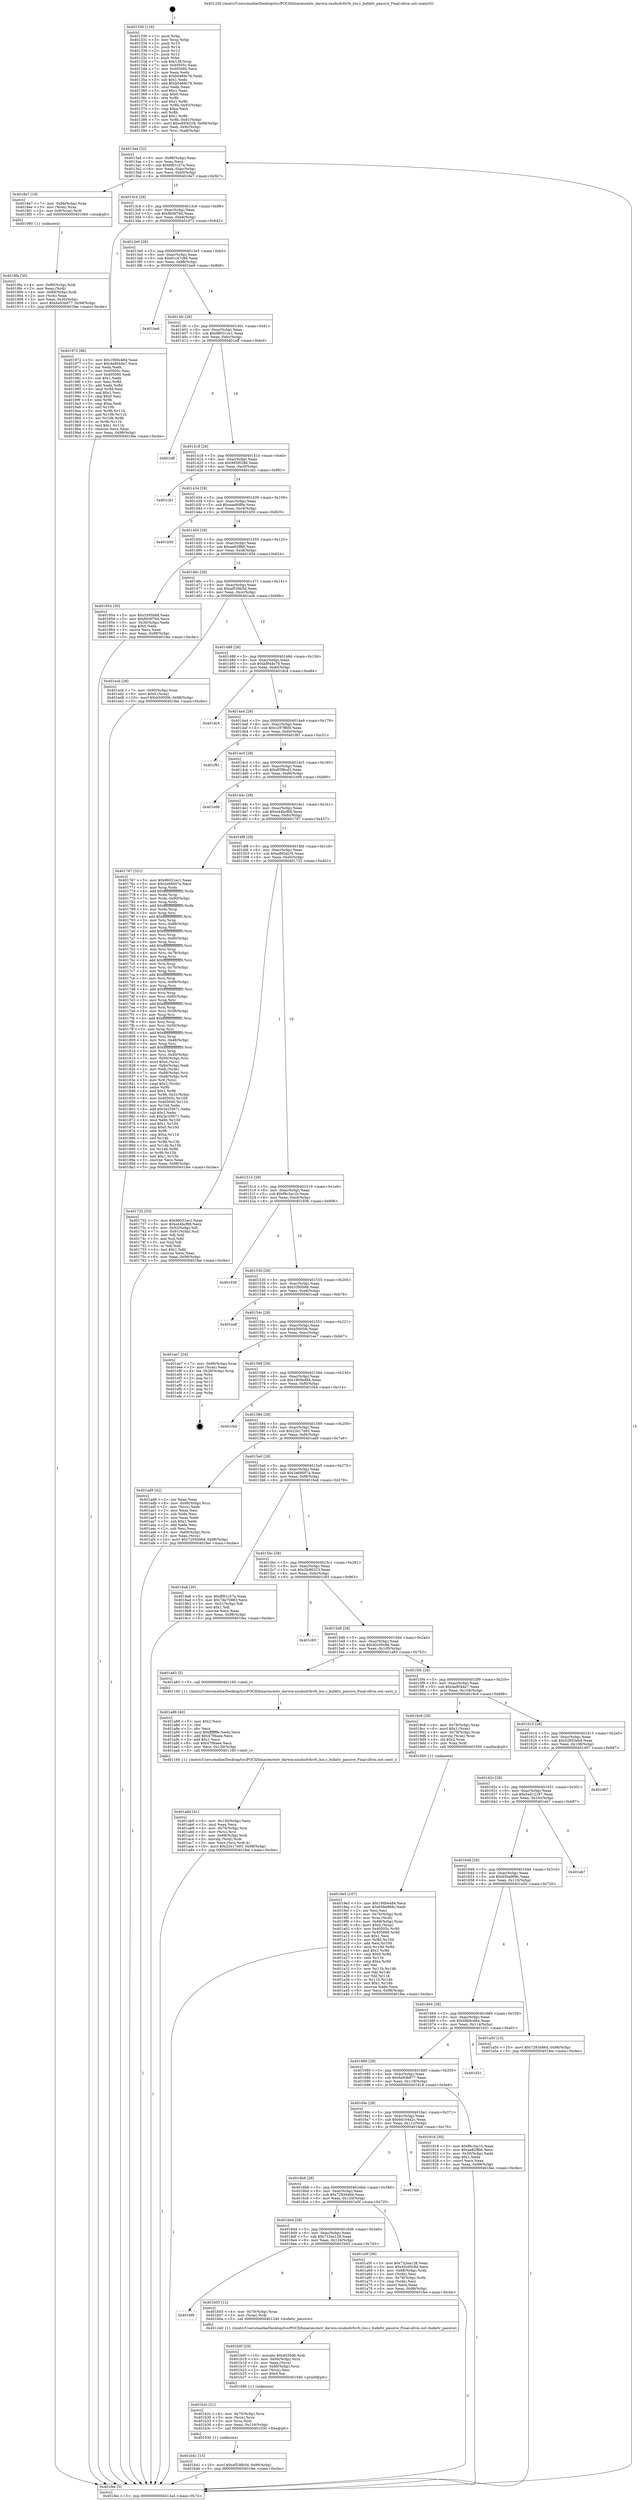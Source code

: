 digraph "0x401330" {
  label = "0x401330 (/mnt/c/Users/mathe/Desktop/tcc/POCII/binaries/extr_darwin-xnubsdvfsvfs_bio.c_bufattr_passive_Final-ollvm.out::main(0))"
  labelloc = "t"
  node[shape=record]

  Entry [label="",width=0.3,height=0.3,shape=circle,fillcolor=black,style=filled]
  "0x4013a4" [label="{
     0x4013a4 [32]\l
     | [instrs]\l
     &nbsp;&nbsp;0x4013a4 \<+6\>: mov -0x98(%rbp),%eax\l
     &nbsp;&nbsp;0x4013aa \<+2\>: mov %eax,%ecx\l
     &nbsp;&nbsp;0x4013ac \<+6\>: sub $0x8f01c57a,%ecx\l
     &nbsp;&nbsp;0x4013b2 \<+6\>: mov %eax,-0xac(%rbp)\l
     &nbsp;&nbsp;0x4013b8 \<+6\>: mov %ecx,-0xb0(%rbp)\l
     &nbsp;&nbsp;0x4013be \<+6\>: je 00000000004018e7 \<main+0x5b7\>\l
  }"]
  "0x4018e7" [label="{
     0x4018e7 [19]\l
     | [instrs]\l
     &nbsp;&nbsp;0x4018e7 \<+7\>: mov -0x88(%rbp),%rax\l
     &nbsp;&nbsp;0x4018ee \<+3\>: mov (%rax),%rax\l
     &nbsp;&nbsp;0x4018f1 \<+4\>: mov 0x8(%rax),%rdi\l
     &nbsp;&nbsp;0x4018f5 \<+5\>: call 0000000000401060 \<atoi@plt\>\l
     | [calls]\l
     &nbsp;&nbsp;0x401060 \{1\} (unknown)\l
  }"]
  "0x4013c4" [label="{
     0x4013c4 [28]\l
     | [instrs]\l
     &nbsp;&nbsp;0x4013c4 \<+5\>: jmp 00000000004013c9 \<main+0x99\>\l
     &nbsp;&nbsp;0x4013c9 \<+6\>: mov -0xac(%rbp),%eax\l
     &nbsp;&nbsp;0x4013cf \<+5\>: sub $0x8fc6f76d,%eax\l
     &nbsp;&nbsp;0x4013d4 \<+6\>: mov %eax,-0xb4(%rbp)\l
     &nbsp;&nbsp;0x4013da \<+6\>: je 0000000000401972 \<main+0x642\>\l
  }"]
  Exit [label="",width=0.3,height=0.3,shape=circle,fillcolor=black,style=filled,peripheries=2]
  "0x401972" [label="{
     0x401972 [86]\l
     | [instrs]\l
     &nbsp;&nbsp;0x401972 \<+5\>: mov $0x1900e484,%eax\l
     &nbsp;&nbsp;0x401977 \<+5\>: mov $0x4a9044e7,%ecx\l
     &nbsp;&nbsp;0x40197c \<+2\>: xor %edx,%edx\l
     &nbsp;&nbsp;0x40197e \<+7\>: mov 0x40505c,%esi\l
     &nbsp;&nbsp;0x401985 \<+7\>: mov 0x405060,%edi\l
     &nbsp;&nbsp;0x40198c \<+3\>: sub $0x1,%edx\l
     &nbsp;&nbsp;0x40198f \<+3\>: mov %esi,%r8d\l
     &nbsp;&nbsp;0x401992 \<+3\>: add %edx,%r8d\l
     &nbsp;&nbsp;0x401995 \<+4\>: imul %r8d,%esi\l
     &nbsp;&nbsp;0x401999 \<+3\>: and $0x1,%esi\l
     &nbsp;&nbsp;0x40199c \<+3\>: cmp $0x0,%esi\l
     &nbsp;&nbsp;0x40199f \<+4\>: sete %r9b\l
     &nbsp;&nbsp;0x4019a3 \<+3\>: cmp $0xa,%edi\l
     &nbsp;&nbsp;0x4019a6 \<+4\>: setl %r10b\l
     &nbsp;&nbsp;0x4019aa \<+3\>: mov %r9b,%r11b\l
     &nbsp;&nbsp;0x4019ad \<+3\>: and %r10b,%r11b\l
     &nbsp;&nbsp;0x4019b0 \<+3\>: xor %r10b,%r9b\l
     &nbsp;&nbsp;0x4019b3 \<+3\>: or %r9b,%r11b\l
     &nbsp;&nbsp;0x4019b6 \<+4\>: test $0x1,%r11b\l
     &nbsp;&nbsp;0x4019ba \<+3\>: cmovne %ecx,%eax\l
     &nbsp;&nbsp;0x4019bd \<+6\>: mov %eax,-0x98(%rbp)\l
     &nbsp;&nbsp;0x4019c3 \<+5\>: jmp 0000000000401fee \<main+0xcbe\>\l
  }"]
  "0x4013e0" [label="{
     0x4013e0 [28]\l
     | [instrs]\l
     &nbsp;&nbsp;0x4013e0 \<+5\>: jmp 00000000004013e5 \<main+0xb5\>\l
     &nbsp;&nbsp;0x4013e5 \<+6\>: mov -0xac(%rbp),%eax\l
     &nbsp;&nbsp;0x4013eb \<+5\>: sub $0x91c47c86,%eax\l
     &nbsp;&nbsp;0x4013f0 \<+6\>: mov %eax,-0xb8(%rbp)\l
     &nbsp;&nbsp;0x4013f6 \<+6\>: je 0000000000401be8 \<main+0x8b8\>\l
  }"]
  "0x401b41" [label="{
     0x401b41 [15]\l
     | [instrs]\l
     &nbsp;&nbsp;0x401b41 \<+10\>: movl $0xaf538b5d,-0x98(%rbp)\l
     &nbsp;&nbsp;0x401b4b \<+5\>: jmp 0000000000401fee \<main+0xcbe\>\l
  }"]
  "0x401be8" [label="{
     0x401be8\l
  }", style=dashed]
  "0x4013fc" [label="{
     0x4013fc [28]\l
     | [instrs]\l
     &nbsp;&nbsp;0x4013fc \<+5\>: jmp 0000000000401401 \<main+0xd1\>\l
     &nbsp;&nbsp;0x401401 \<+6\>: mov -0xac(%rbp),%eax\l
     &nbsp;&nbsp;0x401407 \<+5\>: sub $0x96031ec1,%eax\l
     &nbsp;&nbsp;0x40140c \<+6\>: mov %eax,-0xbc(%rbp)\l
     &nbsp;&nbsp;0x401412 \<+6\>: je 0000000000401eff \<main+0xbcf\>\l
  }"]
  "0x401b2c" [label="{
     0x401b2c [21]\l
     | [instrs]\l
     &nbsp;&nbsp;0x401b2c \<+4\>: mov -0x70(%rbp),%rcx\l
     &nbsp;&nbsp;0x401b30 \<+3\>: mov (%rcx),%rcx\l
     &nbsp;&nbsp;0x401b33 \<+3\>: mov %rcx,%rdi\l
     &nbsp;&nbsp;0x401b36 \<+6\>: mov %eax,-0x134(%rbp)\l
     &nbsp;&nbsp;0x401b3c \<+5\>: call 0000000000401030 \<free@plt\>\l
     | [calls]\l
     &nbsp;&nbsp;0x401030 \{1\} (unknown)\l
  }"]
  "0x401eff" [label="{
     0x401eff\l
  }", style=dashed]
  "0x401418" [label="{
     0x401418 [28]\l
     | [instrs]\l
     &nbsp;&nbsp;0x401418 \<+5\>: jmp 000000000040141d \<main+0xed\>\l
     &nbsp;&nbsp;0x40141d \<+6\>: mov -0xac(%rbp),%eax\l
     &nbsp;&nbsp;0x401423 \<+5\>: sub $0x995f0286,%eax\l
     &nbsp;&nbsp;0x401428 \<+6\>: mov %eax,-0xc0(%rbp)\l
     &nbsp;&nbsp;0x40142e \<+6\>: je 0000000000401cb1 \<main+0x981\>\l
  }"]
  "0x401b0f" [label="{
     0x401b0f [29]\l
     | [instrs]\l
     &nbsp;&nbsp;0x401b0f \<+10\>: movabs $0x4030d6,%rdi\l
     &nbsp;&nbsp;0x401b19 \<+4\>: mov -0x60(%rbp),%rcx\l
     &nbsp;&nbsp;0x401b1d \<+2\>: mov %eax,(%rcx)\l
     &nbsp;&nbsp;0x401b1f \<+4\>: mov -0x60(%rbp),%rcx\l
     &nbsp;&nbsp;0x401b23 \<+2\>: mov (%rcx),%esi\l
     &nbsp;&nbsp;0x401b25 \<+2\>: mov $0x0,%al\l
     &nbsp;&nbsp;0x401b27 \<+5\>: call 0000000000401040 \<printf@plt\>\l
     | [calls]\l
     &nbsp;&nbsp;0x401040 \{1\} (unknown)\l
  }"]
  "0x401cb1" [label="{
     0x401cb1\l
  }", style=dashed]
  "0x401434" [label="{
     0x401434 [28]\l
     | [instrs]\l
     &nbsp;&nbsp;0x401434 \<+5\>: jmp 0000000000401439 \<main+0x109\>\l
     &nbsp;&nbsp;0x401439 \<+6\>: mov -0xac(%rbp),%eax\l
     &nbsp;&nbsp;0x40143f \<+5\>: sub $0xaaa80f0e,%eax\l
     &nbsp;&nbsp;0x401444 \<+6\>: mov %eax,-0xc4(%rbp)\l
     &nbsp;&nbsp;0x40144a \<+6\>: je 0000000000401b50 \<main+0x820\>\l
  }"]
  "0x4016f0" [label="{
     0x4016f0\l
  }", style=dashed]
  "0x401b50" [label="{
     0x401b50\l
  }", style=dashed]
  "0x401450" [label="{
     0x401450 [28]\l
     | [instrs]\l
     &nbsp;&nbsp;0x401450 \<+5\>: jmp 0000000000401455 \<main+0x125\>\l
     &nbsp;&nbsp;0x401455 \<+6\>: mov -0xac(%rbp),%eax\l
     &nbsp;&nbsp;0x40145b \<+5\>: sub $0xae82ffb6,%eax\l
     &nbsp;&nbsp;0x401460 \<+6\>: mov %eax,-0xc8(%rbp)\l
     &nbsp;&nbsp;0x401466 \<+6\>: je 0000000000401954 \<main+0x624\>\l
  }"]
  "0x401b03" [label="{
     0x401b03 [12]\l
     | [instrs]\l
     &nbsp;&nbsp;0x401b03 \<+4\>: mov -0x70(%rbp),%rax\l
     &nbsp;&nbsp;0x401b07 \<+3\>: mov (%rax),%rdi\l
     &nbsp;&nbsp;0x401b0a \<+5\>: call 0000000000401240 \<bufattr_passive\>\l
     | [calls]\l
     &nbsp;&nbsp;0x401240 \{1\} (/mnt/c/Users/mathe/Desktop/tcc/POCII/binaries/extr_darwin-xnubsdvfsvfs_bio.c_bufattr_passive_Final-ollvm.out::bufattr_passive)\l
  }"]
  "0x401954" [label="{
     0x401954 [30]\l
     | [instrs]\l
     &nbsp;&nbsp;0x401954 \<+5\>: mov $0x3395b88,%eax\l
     &nbsp;&nbsp;0x401959 \<+5\>: mov $0x8fc6f76d,%ecx\l
     &nbsp;&nbsp;0x40195e \<+3\>: mov -0x30(%rbp),%edx\l
     &nbsp;&nbsp;0x401961 \<+3\>: cmp $0x0,%edx\l
     &nbsp;&nbsp;0x401964 \<+3\>: cmove %ecx,%eax\l
     &nbsp;&nbsp;0x401967 \<+6\>: mov %eax,-0x98(%rbp)\l
     &nbsp;&nbsp;0x40196d \<+5\>: jmp 0000000000401fee \<main+0xcbe\>\l
  }"]
  "0x40146c" [label="{
     0x40146c [28]\l
     | [instrs]\l
     &nbsp;&nbsp;0x40146c \<+5\>: jmp 0000000000401471 \<main+0x141\>\l
     &nbsp;&nbsp;0x401471 \<+6\>: mov -0xac(%rbp),%eax\l
     &nbsp;&nbsp;0x401477 \<+5\>: sub $0xaf538b5d,%eax\l
     &nbsp;&nbsp;0x40147c \<+6\>: mov %eax,-0xcc(%rbp)\l
     &nbsp;&nbsp;0x401482 \<+6\>: je 0000000000401ecb \<main+0xb9b\>\l
  }"]
  "0x401ab0" [label="{
     0x401ab0 [41]\l
     | [instrs]\l
     &nbsp;&nbsp;0x401ab0 \<+6\>: mov -0x130(%rbp),%ecx\l
     &nbsp;&nbsp;0x401ab6 \<+3\>: imul %eax,%ecx\l
     &nbsp;&nbsp;0x401ab9 \<+4\>: mov -0x70(%rbp),%rsi\l
     &nbsp;&nbsp;0x401abd \<+3\>: mov (%rsi),%rsi\l
     &nbsp;&nbsp;0x401ac0 \<+4\>: mov -0x68(%rbp),%rdi\l
     &nbsp;&nbsp;0x401ac4 \<+3\>: movslq (%rdi),%rdi\l
     &nbsp;&nbsp;0x401ac7 \<+3\>: mov %ecx,(%rsi,%rdi,4)\l
     &nbsp;&nbsp;0x401aca \<+10\>: movl $0x22e17e93,-0x98(%rbp)\l
     &nbsp;&nbsp;0x401ad4 \<+5\>: jmp 0000000000401fee \<main+0xcbe\>\l
  }"]
  "0x401ecb" [label="{
     0x401ecb [28]\l
     | [instrs]\l
     &nbsp;&nbsp;0x401ecb \<+7\>: mov -0x90(%rbp),%rax\l
     &nbsp;&nbsp;0x401ed2 \<+6\>: movl $0x0,(%rax)\l
     &nbsp;&nbsp;0x401ed8 \<+10\>: movl $0xb5005fe,-0x98(%rbp)\l
     &nbsp;&nbsp;0x401ee2 \<+5\>: jmp 0000000000401fee \<main+0xcbe\>\l
  }"]
  "0x401488" [label="{
     0x401488 [28]\l
     | [instrs]\l
     &nbsp;&nbsp;0x401488 \<+5\>: jmp 000000000040148d \<main+0x15d\>\l
     &nbsp;&nbsp;0x40148d \<+6\>: mov -0xac(%rbp),%eax\l
     &nbsp;&nbsp;0x401493 \<+5\>: sub $0xbf944e78,%eax\l
     &nbsp;&nbsp;0x401498 \<+6\>: mov %eax,-0xd0(%rbp)\l
     &nbsp;&nbsp;0x40149e \<+6\>: je 0000000000401dc4 \<main+0xa94\>\l
  }"]
  "0x401a88" [label="{
     0x401a88 [40]\l
     | [instrs]\l
     &nbsp;&nbsp;0x401a88 \<+5\>: mov $0x2,%ecx\l
     &nbsp;&nbsp;0x401a8d \<+1\>: cltd\l
     &nbsp;&nbsp;0x401a8e \<+2\>: idiv %ecx\l
     &nbsp;&nbsp;0x401a90 \<+6\>: imul $0xfffffffe,%edx,%ecx\l
     &nbsp;&nbsp;0x401a96 \<+6\>: add $0x479baee,%ecx\l
     &nbsp;&nbsp;0x401a9c \<+3\>: add $0x1,%ecx\l
     &nbsp;&nbsp;0x401a9f \<+6\>: sub $0x479baee,%ecx\l
     &nbsp;&nbsp;0x401aa5 \<+6\>: mov %ecx,-0x130(%rbp)\l
     &nbsp;&nbsp;0x401aab \<+5\>: call 0000000000401160 \<next_i\>\l
     | [calls]\l
     &nbsp;&nbsp;0x401160 \{1\} (/mnt/c/Users/mathe/Desktop/tcc/POCII/binaries/extr_darwin-xnubsdvfsvfs_bio.c_bufattr_passive_Final-ollvm.out::next_i)\l
  }"]
  "0x401dc4" [label="{
     0x401dc4\l
  }", style=dashed]
  "0x4014a4" [label="{
     0x4014a4 [28]\l
     | [instrs]\l
     &nbsp;&nbsp;0x4014a4 \<+5\>: jmp 00000000004014a9 \<main+0x179\>\l
     &nbsp;&nbsp;0x4014a9 \<+6\>: mov -0xac(%rbp),%eax\l
     &nbsp;&nbsp;0x4014af \<+5\>: sub $0xc297f800,%eax\l
     &nbsp;&nbsp;0x4014b4 \<+6\>: mov %eax,-0xd4(%rbp)\l
     &nbsp;&nbsp;0x4014ba \<+6\>: je 0000000000401f81 \<main+0xc51\>\l
  }"]
  "0x4016d4" [label="{
     0x4016d4 [28]\l
     | [instrs]\l
     &nbsp;&nbsp;0x4016d4 \<+5\>: jmp 00000000004016d9 \<main+0x3a9\>\l
     &nbsp;&nbsp;0x4016d9 \<+6\>: mov -0xac(%rbp),%eax\l
     &nbsp;&nbsp;0x4016df \<+5\>: sub $0x732ea128,%eax\l
     &nbsp;&nbsp;0x4016e4 \<+6\>: mov %eax,-0x124(%rbp)\l
     &nbsp;&nbsp;0x4016ea \<+6\>: je 0000000000401b03 \<main+0x7d3\>\l
  }"]
  "0x401f81" [label="{
     0x401f81\l
  }", style=dashed]
  "0x4014c0" [label="{
     0x4014c0 [28]\l
     | [instrs]\l
     &nbsp;&nbsp;0x4014c0 \<+5\>: jmp 00000000004014c5 \<main+0x195\>\l
     &nbsp;&nbsp;0x4014c5 \<+6\>: mov -0xac(%rbp),%eax\l
     &nbsp;&nbsp;0x4014cb \<+5\>: sub $0xdf3f8cd3,%eax\l
     &nbsp;&nbsp;0x4014d0 \<+6\>: mov %eax,-0xd8(%rbp)\l
     &nbsp;&nbsp;0x4014d6 \<+6\>: je 0000000000401e99 \<main+0xb69\>\l
  }"]
  "0x401a5f" [label="{
     0x401a5f [36]\l
     | [instrs]\l
     &nbsp;&nbsp;0x401a5f \<+5\>: mov $0x732ea128,%eax\l
     &nbsp;&nbsp;0x401a64 \<+5\>: mov $0x45c00c8d,%ecx\l
     &nbsp;&nbsp;0x401a69 \<+4\>: mov -0x68(%rbp),%rdx\l
     &nbsp;&nbsp;0x401a6d \<+2\>: mov (%rdx),%esi\l
     &nbsp;&nbsp;0x401a6f \<+4\>: mov -0x78(%rbp),%rdx\l
     &nbsp;&nbsp;0x401a73 \<+2\>: cmp (%rdx),%esi\l
     &nbsp;&nbsp;0x401a75 \<+3\>: cmovl %ecx,%eax\l
     &nbsp;&nbsp;0x401a78 \<+6\>: mov %eax,-0x98(%rbp)\l
     &nbsp;&nbsp;0x401a7e \<+5\>: jmp 0000000000401fee \<main+0xcbe\>\l
  }"]
  "0x401e99" [label="{
     0x401e99\l
  }", style=dashed]
  "0x4014dc" [label="{
     0x4014dc [28]\l
     | [instrs]\l
     &nbsp;&nbsp;0x4014dc \<+5\>: jmp 00000000004014e1 \<main+0x1b1\>\l
     &nbsp;&nbsp;0x4014e1 \<+6\>: mov -0xac(%rbp),%eax\l
     &nbsp;&nbsp;0x4014e7 \<+5\>: sub $0xe44bcf68,%eax\l
     &nbsp;&nbsp;0x4014ec \<+6\>: mov %eax,-0xdc(%rbp)\l
     &nbsp;&nbsp;0x4014f2 \<+6\>: je 0000000000401767 \<main+0x437\>\l
  }"]
  "0x4016b8" [label="{
     0x4016b8 [28]\l
     | [instrs]\l
     &nbsp;&nbsp;0x4016b8 \<+5\>: jmp 00000000004016bd \<main+0x38d\>\l
     &nbsp;&nbsp;0x4016bd \<+6\>: mov -0xac(%rbp),%eax\l
     &nbsp;&nbsp;0x4016c3 \<+5\>: sub $0x7293d46d,%eax\l
     &nbsp;&nbsp;0x4016c8 \<+6\>: mov %eax,-0x120(%rbp)\l
     &nbsp;&nbsp;0x4016ce \<+6\>: je 0000000000401a5f \<main+0x72f\>\l
  }"]
  "0x401767" [label="{
     0x401767 [321]\l
     | [instrs]\l
     &nbsp;&nbsp;0x401767 \<+5\>: mov $0x96031ec1,%eax\l
     &nbsp;&nbsp;0x40176c \<+5\>: mov $0x2e68007a,%ecx\l
     &nbsp;&nbsp;0x401771 \<+3\>: mov %rsp,%rdx\l
     &nbsp;&nbsp;0x401774 \<+4\>: add $0xfffffffffffffff0,%rdx\l
     &nbsp;&nbsp;0x401778 \<+3\>: mov %rdx,%rsp\l
     &nbsp;&nbsp;0x40177b \<+7\>: mov %rdx,-0x90(%rbp)\l
     &nbsp;&nbsp;0x401782 \<+3\>: mov %rsp,%rdx\l
     &nbsp;&nbsp;0x401785 \<+4\>: add $0xfffffffffffffff0,%rdx\l
     &nbsp;&nbsp;0x401789 \<+3\>: mov %rdx,%rsp\l
     &nbsp;&nbsp;0x40178c \<+3\>: mov %rsp,%rsi\l
     &nbsp;&nbsp;0x40178f \<+4\>: add $0xfffffffffffffff0,%rsi\l
     &nbsp;&nbsp;0x401793 \<+3\>: mov %rsi,%rsp\l
     &nbsp;&nbsp;0x401796 \<+7\>: mov %rsi,-0x88(%rbp)\l
     &nbsp;&nbsp;0x40179d \<+3\>: mov %rsp,%rsi\l
     &nbsp;&nbsp;0x4017a0 \<+4\>: add $0xfffffffffffffff0,%rsi\l
     &nbsp;&nbsp;0x4017a4 \<+3\>: mov %rsi,%rsp\l
     &nbsp;&nbsp;0x4017a7 \<+4\>: mov %rsi,-0x80(%rbp)\l
     &nbsp;&nbsp;0x4017ab \<+3\>: mov %rsp,%rsi\l
     &nbsp;&nbsp;0x4017ae \<+4\>: add $0xfffffffffffffff0,%rsi\l
     &nbsp;&nbsp;0x4017b2 \<+3\>: mov %rsi,%rsp\l
     &nbsp;&nbsp;0x4017b5 \<+4\>: mov %rsi,-0x78(%rbp)\l
     &nbsp;&nbsp;0x4017b9 \<+3\>: mov %rsp,%rsi\l
     &nbsp;&nbsp;0x4017bc \<+4\>: add $0xfffffffffffffff0,%rsi\l
     &nbsp;&nbsp;0x4017c0 \<+3\>: mov %rsi,%rsp\l
     &nbsp;&nbsp;0x4017c3 \<+4\>: mov %rsi,-0x70(%rbp)\l
     &nbsp;&nbsp;0x4017c7 \<+3\>: mov %rsp,%rsi\l
     &nbsp;&nbsp;0x4017ca \<+4\>: add $0xfffffffffffffff0,%rsi\l
     &nbsp;&nbsp;0x4017ce \<+3\>: mov %rsi,%rsp\l
     &nbsp;&nbsp;0x4017d1 \<+4\>: mov %rsi,-0x68(%rbp)\l
     &nbsp;&nbsp;0x4017d5 \<+3\>: mov %rsp,%rsi\l
     &nbsp;&nbsp;0x4017d8 \<+4\>: add $0xfffffffffffffff0,%rsi\l
     &nbsp;&nbsp;0x4017dc \<+3\>: mov %rsi,%rsp\l
     &nbsp;&nbsp;0x4017df \<+4\>: mov %rsi,-0x60(%rbp)\l
     &nbsp;&nbsp;0x4017e3 \<+3\>: mov %rsp,%rsi\l
     &nbsp;&nbsp;0x4017e6 \<+4\>: add $0xfffffffffffffff0,%rsi\l
     &nbsp;&nbsp;0x4017ea \<+3\>: mov %rsi,%rsp\l
     &nbsp;&nbsp;0x4017ed \<+4\>: mov %rsi,-0x58(%rbp)\l
     &nbsp;&nbsp;0x4017f1 \<+3\>: mov %rsp,%rsi\l
     &nbsp;&nbsp;0x4017f4 \<+4\>: add $0xfffffffffffffff0,%rsi\l
     &nbsp;&nbsp;0x4017f8 \<+3\>: mov %rsi,%rsp\l
     &nbsp;&nbsp;0x4017fb \<+4\>: mov %rsi,-0x50(%rbp)\l
     &nbsp;&nbsp;0x4017ff \<+3\>: mov %rsp,%rsi\l
     &nbsp;&nbsp;0x401802 \<+4\>: add $0xfffffffffffffff0,%rsi\l
     &nbsp;&nbsp;0x401806 \<+3\>: mov %rsi,%rsp\l
     &nbsp;&nbsp;0x401809 \<+4\>: mov %rsi,-0x48(%rbp)\l
     &nbsp;&nbsp;0x40180d \<+3\>: mov %rsp,%rsi\l
     &nbsp;&nbsp;0x401810 \<+4\>: add $0xfffffffffffffff0,%rsi\l
     &nbsp;&nbsp;0x401814 \<+3\>: mov %rsi,%rsp\l
     &nbsp;&nbsp;0x401817 \<+4\>: mov %rsi,-0x40(%rbp)\l
     &nbsp;&nbsp;0x40181b \<+7\>: mov -0x90(%rbp),%rsi\l
     &nbsp;&nbsp;0x401822 \<+6\>: movl $0x0,(%rsi)\l
     &nbsp;&nbsp;0x401828 \<+6\>: mov -0x9c(%rbp),%edi\l
     &nbsp;&nbsp;0x40182e \<+2\>: mov %edi,(%rdx)\l
     &nbsp;&nbsp;0x401830 \<+7\>: mov -0x88(%rbp),%rsi\l
     &nbsp;&nbsp;0x401837 \<+7\>: mov -0xa8(%rbp),%r8\l
     &nbsp;&nbsp;0x40183e \<+3\>: mov %r8,(%rsi)\l
     &nbsp;&nbsp;0x401841 \<+3\>: cmpl $0x2,(%rdx)\l
     &nbsp;&nbsp;0x401844 \<+4\>: setne %r9b\l
     &nbsp;&nbsp;0x401848 \<+4\>: and $0x1,%r9b\l
     &nbsp;&nbsp;0x40184c \<+4\>: mov %r9b,-0x31(%rbp)\l
     &nbsp;&nbsp;0x401850 \<+8\>: mov 0x40505c,%r10d\l
     &nbsp;&nbsp;0x401858 \<+8\>: mov 0x405060,%r11d\l
     &nbsp;&nbsp;0x401860 \<+3\>: mov %r10d,%ebx\l
     &nbsp;&nbsp;0x401863 \<+6\>: add $0x3e1f3671,%ebx\l
     &nbsp;&nbsp;0x401869 \<+3\>: sub $0x1,%ebx\l
     &nbsp;&nbsp;0x40186c \<+6\>: sub $0x3e1f3671,%ebx\l
     &nbsp;&nbsp;0x401872 \<+4\>: imul %ebx,%r10d\l
     &nbsp;&nbsp;0x401876 \<+4\>: and $0x1,%r10d\l
     &nbsp;&nbsp;0x40187a \<+4\>: cmp $0x0,%r10d\l
     &nbsp;&nbsp;0x40187e \<+4\>: sete %r9b\l
     &nbsp;&nbsp;0x401882 \<+4\>: cmp $0xa,%r11d\l
     &nbsp;&nbsp;0x401886 \<+4\>: setl %r14b\l
     &nbsp;&nbsp;0x40188a \<+3\>: mov %r9b,%r15b\l
     &nbsp;&nbsp;0x40188d \<+3\>: and %r14b,%r15b\l
     &nbsp;&nbsp;0x401890 \<+3\>: xor %r14b,%r9b\l
     &nbsp;&nbsp;0x401893 \<+3\>: or %r9b,%r15b\l
     &nbsp;&nbsp;0x401896 \<+4\>: test $0x1,%r15b\l
     &nbsp;&nbsp;0x40189a \<+3\>: cmovne %ecx,%eax\l
     &nbsp;&nbsp;0x40189d \<+6\>: mov %eax,-0x98(%rbp)\l
     &nbsp;&nbsp;0x4018a3 \<+5\>: jmp 0000000000401fee \<main+0xcbe\>\l
  }"]
  "0x4014f8" [label="{
     0x4014f8 [28]\l
     | [instrs]\l
     &nbsp;&nbsp;0x4014f8 \<+5\>: jmp 00000000004014fd \<main+0x1cd\>\l
     &nbsp;&nbsp;0x4014fd \<+6\>: mov -0xac(%rbp),%eax\l
     &nbsp;&nbsp;0x401503 \<+5\>: sub $0xe893d1f4,%eax\l
     &nbsp;&nbsp;0x401508 \<+6\>: mov %eax,-0xe0(%rbp)\l
     &nbsp;&nbsp;0x40150e \<+6\>: je 0000000000401732 \<main+0x402\>\l
  }"]
  "0x401fa6" [label="{
     0x401fa6\l
  }", style=dashed]
  "0x401732" [label="{
     0x401732 [53]\l
     | [instrs]\l
     &nbsp;&nbsp;0x401732 \<+5\>: mov $0x96031ec1,%eax\l
     &nbsp;&nbsp;0x401737 \<+5\>: mov $0xe44bcf68,%ecx\l
     &nbsp;&nbsp;0x40173c \<+6\>: mov -0x92(%rbp),%dl\l
     &nbsp;&nbsp;0x401742 \<+7\>: mov -0x91(%rbp),%sil\l
     &nbsp;&nbsp;0x401749 \<+3\>: mov %dl,%dil\l
     &nbsp;&nbsp;0x40174c \<+3\>: and %sil,%dil\l
     &nbsp;&nbsp;0x40174f \<+3\>: xor %sil,%dl\l
     &nbsp;&nbsp;0x401752 \<+3\>: or %dl,%dil\l
     &nbsp;&nbsp;0x401755 \<+4\>: test $0x1,%dil\l
     &nbsp;&nbsp;0x401759 \<+3\>: cmovne %ecx,%eax\l
     &nbsp;&nbsp;0x40175c \<+6\>: mov %eax,-0x98(%rbp)\l
     &nbsp;&nbsp;0x401762 \<+5\>: jmp 0000000000401fee \<main+0xcbe\>\l
  }"]
  "0x401514" [label="{
     0x401514 [28]\l
     | [instrs]\l
     &nbsp;&nbsp;0x401514 \<+5\>: jmp 0000000000401519 \<main+0x1e9\>\l
     &nbsp;&nbsp;0x401519 \<+6\>: mov -0xac(%rbp),%eax\l
     &nbsp;&nbsp;0x40151f \<+5\>: sub $0xf9c3ac1b,%eax\l
     &nbsp;&nbsp;0x401524 \<+6\>: mov %eax,-0xe4(%rbp)\l
     &nbsp;&nbsp;0x40152a \<+6\>: je 0000000000401936 \<main+0x606\>\l
  }"]
  "0x401fee" [label="{
     0x401fee [5]\l
     | [instrs]\l
     &nbsp;&nbsp;0x401fee \<+5\>: jmp 00000000004013a4 \<main+0x74\>\l
  }"]
  "0x401330" [label="{
     0x401330 [116]\l
     | [instrs]\l
     &nbsp;&nbsp;0x401330 \<+1\>: push %rbp\l
     &nbsp;&nbsp;0x401331 \<+3\>: mov %rsp,%rbp\l
     &nbsp;&nbsp;0x401334 \<+2\>: push %r15\l
     &nbsp;&nbsp;0x401336 \<+2\>: push %r14\l
     &nbsp;&nbsp;0x401338 \<+2\>: push %r13\l
     &nbsp;&nbsp;0x40133a \<+2\>: push %r12\l
     &nbsp;&nbsp;0x40133c \<+1\>: push %rbx\l
     &nbsp;&nbsp;0x40133d \<+7\>: sub $0x138,%rsp\l
     &nbsp;&nbsp;0x401344 \<+7\>: mov 0x40505c,%eax\l
     &nbsp;&nbsp;0x40134b \<+7\>: mov 0x405060,%ecx\l
     &nbsp;&nbsp;0x401352 \<+2\>: mov %eax,%edx\l
     &nbsp;&nbsp;0x401354 \<+6\>: sub $0xb0469c76,%edx\l
     &nbsp;&nbsp;0x40135a \<+3\>: sub $0x1,%edx\l
     &nbsp;&nbsp;0x40135d \<+6\>: add $0xb0469c76,%edx\l
     &nbsp;&nbsp;0x401363 \<+3\>: imul %edx,%eax\l
     &nbsp;&nbsp;0x401366 \<+3\>: and $0x1,%eax\l
     &nbsp;&nbsp;0x401369 \<+3\>: cmp $0x0,%eax\l
     &nbsp;&nbsp;0x40136c \<+4\>: sete %r8b\l
     &nbsp;&nbsp;0x401370 \<+4\>: and $0x1,%r8b\l
     &nbsp;&nbsp;0x401374 \<+7\>: mov %r8b,-0x92(%rbp)\l
     &nbsp;&nbsp;0x40137b \<+3\>: cmp $0xa,%ecx\l
     &nbsp;&nbsp;0x40137e \<+4\>: setl %r8b\l
     &nbsp;&nbsp;0x401382 \<+4\>: and $0x1,%r8b\l
     &nbsp;&nbsp;0x401386 \<+7\>: mov %r8b,-0x91(%rbp)\l
     &nbsp;&nbsp;0x40138d \<+10\>: movl $0xe893d1f4,-0x98(%rbp)\l
     &nbsp;&nbsp;0x401397 \<+6\>: mov %edi,-0x9c(%rbp)\l
     &nbsp;&nbsp;0x40139d \<+7\>: mov %rsi,-0xa8(%rbp)\l
  }"]
  "0x4019e5" [label="{
     0x4019e5 [107]\l
     | [instrs]\l
     &nbsp;&nbsp;0x4019e5 \<+5\>: mov $0x1900e484,%ecx\l
     &nbsp;&nbsp;0x4019ea \<+5\>: mov $0x65ba968c,%edx\l
     &nbsp;&nbsp;0x4019ef \<+2\>: xor %esi,%esi\l
     &nbsp;&nbsp;0x4019f1 \<+4\>: mov -0x70(%rbp),%rdi\l
     &nbsp;&nbsp;0x4019f5 \<+3\>: mov %rax,(%rdi)\l
     &nbsp;&nbsp;0x4019f8 \<+4\>: mov -0x68(%rbp),%rax\l
     &nbsp;&nbsp;0x4019fc \<+6\>: movl $0x0,(%rax)\l
     &nbsp;&nbsp;0x401a02 \<+8\>: mov 0x40505c,%r8d\l
     &nbsp;&nbsp;0x401a0a \<+8\>: mov 0x405060,%r9d\l
     &nbsp;&nbsp;0x401a12 \<+3\>: sub $0x1,%esi\l
     &nbsp;&nbsp;0x401a15 \<+3\>: mov %r8d,%r10d\l
     &nbsp;&nbsp;0x401a18 \<+3\>: add %esi,%r10d\l
     &nbsp;&nbsp;0x401a1b \<+4\>: imul %r10d,%r8d\l
     &nbsp;&nbsp;0x401a1f \<+4\>: and $0x1,%r8d\l
     &nbsp;&nbsp;0x401a23 \<+4\>: cmp $0x0,%r8d\l
     &nbsp;&nbsp;0x401a27 \<+4\>: sete %r11b\l
     &nbsp;&nbsp;0x401a2b \<+4\>: cmp $0xa,%r9d\l
     &nbsp;&nbsp;0x401a2f \<+3\>: setl %bl\l
     &nbsp;&nbsp;0x401a32 \<+3\>: mov %r11b,%r14b\l
     &nbsp;&nbsp;0x401a35 \<+3\>: and %bl,%r14b\l
     &nbsp;&nbsp;0x401a38 \<+3\>: xor %bl,%r11b\l
     &nbsp;&nbsp;0x401a3b \<+3\>: or %r11b,%r14b\l
     &nbsp;&nbsp;0x401a3e \<+4\>: test $0x1,%r14b\l
     &nbsp;&nbsp;0x401a42 \<+3\>: cmovne %edx,%ecx\l
     &nbsp;&nbsp;0x401a45 \<+6\>: mov %ecx,-0x98(%rbp)\l
     &nbsp;&nbsp;0x401a4b \<+5\>: jmp 0000000000401fee \<main+0xcbe\>\l
  }"]
  "0x40169c" [label="{
     0x40169c [28]\l
     | [instrs]\l
     &nbsp;&nbsp;0x40169c \<+5\>: jmp 00000000004016a1 \<main+0x371\>\l
     &nbsp;&nbsp;0x4016a1 \<+6\>: mov -0xac(%rbp),%eax\l
     &nbsp;&nbsp;0x4016a7 \<+5\>: sub $0x6d104a2c,%eax\l
     &nbsp;&nbsp;0x4016ac \<+6\>: mov %eax,-0x11c(%rbp)\l
     &nbsp;&nbsp;0x4016b2 \<+6\>: je 0000000000401fa6 \<main+0xc76\>\l
  }"]
  "0x401936" [label="{
     0x401936\l
  }", style=dashed]
  "0x401530" [label="{
     0x401530 [28]\l
     | [instrs]\l
     &nbsp;&nbsp;0x401530 \<+5\>: jmp 0000000000401535 \<main+0x205\>\l
     &nbsp;&nbsp;0x401535 \<+6\>: mov -0xac(%rbp),%eax\l
     &nbsp;&nbsp;0x40153b \<+5\>: sub $0x3395b88,%eax\l
     &nbsp;&nbsp;0x401540 \<+6\>: mov %eax,-0xe8(%rbp)\l
     &nbsp;&nbsp;0x401546 \<+6\>: je 0000000000401ea8 \<main+0xb78\>\l
  }"]
  "0x401918" [label="{
     0x401918 [30]\l
     | [instrs]\l
     &nbsp;&nbsp;0x401918 \<+5\>: mov $0xf9c3ac1b,%eax\l
     &nbsp;&nbsp;0x40191d \<+5\>: mov $0xae82ffb6,%ecx\l
     &nbsp;&nbsp;0x401922 \<+3\>: mov -0x30(%rbp),%edx\l
     &nbsp;&nbsp;0x401925 \<+3\>: cmp $0x1,%edx\l
     &nbsp;&nbsp;0x401928 \<+3\>: cmovl %ecx,%eax\l
     &nbsp;&nbsp;0x40192b \<+6\>: mov %eax,-0x98(%rbp)\l
     &nbsp;&nbsp;0x401931 \<+5\>: jmp 0000000000401fee \<main+0xcbe\>\l
  }"]
  "0x401ea8" [label="{
     0x401ea8\l
  }", style=dashed]
  "0x40154c" [label="{
     0x40154c [28]\l
     | [instrs]\l
     &nbsp;&nbsp;0x40154c \<+5\>: jmp 0000000000401551 \<main+0x221\>\l
     &nbsp;&nbsp;0x401551 \<+6\>: mov -0xac(%rbp),%eax\l
     &nbsp;&nbsp;0x401557 \<+5\>: sub $0xb5005fe,%eax\l
     &nbsp;&nbsp;0x40155c \<+6\>: mov %eax,-0xec(%rbp)\l
     &nbsp;&nbsp;0x401562 \<+6\>: je 0000000000401ee7 \<main+0xbb7\>\l
  }"]
  "0x401680" [label="{
     0x401680 [28]\l
     | [instrs]\l
     &nbsp;&nbsp;0x401680 \<+5\>: jmp 0000000000401685 \<main+0x355\>\l
     &nbsp;&nbsp;0x401685 \<+6\>: mov -0xac(%rbp),%eax\l
     &nbsp;&nbsp;0x40168b \<+5\>: sub $0x6a93b877,%eax\l
     &nbsp;&nbsp;0x401690 \<+6\>: mov %eax,-0x118(%rbp)\l
     &nbsp;&nbsp;0x401696 \<+6\>: je 0000000000401918 \<main+0x5e8\>\l
  }"]
  "0x401ee7" [label="{
     0x401ee7 [24]\l
     | [instrs]\l
     &nbsp;&nbsp;0x401ee7 \<+7\>: mov -0x90(%rbp),%rax\l
     &nbsp;&nbsp;0x401eee \<+2\>: mov (%rax),%eax\l
     &nbsp;&nbsp;0x401ef0 \<+4\>: lea -0x28(%rbp),%rsp\l
     &nbsp;&nbsp;0x401ef4 \<+1\>: pop %rbx\l
     &nbsp;&nbsp;0x401ef5 \<+2\>: pop %r12\l
     &nbsp;&nbsp;0x401ef7 \<+2\>: pop %r13\l
     &nbsp;&nbsp;0x401ef9 \<+2\>: pop %r14\l
     &nbsp;&nbsp;0x401efb \<+2\>: pop %r15\l
     &nbsp;&nbsp;0x401efd \<+1\>: pop %rbp\l
     &nbsp;&nbsp;0x401efe \<+1\>: ret\l
  }"]
  "0x401568" [label="{
     0x401568 [28]\l
     | [instrs]\l
     &nbsp;&nbsp;0x401568 \<+5\>: jmp 000000000040156d \<main+0x23d\>\l
     &nbsp;&nbsp;0x40156d \<+6\>: mov -0xac(%rbp),%eax\l
     &nbsp;&nbsp;0x401573 \<+5\>: sub $0x1900e484,%eax\l
     &nbsp;&nbsp;0x401578 \<+6\>: mov %eax,-0xf0(%rbp)\l
     &nbsp;&nbsp;0x40157e \<+6\>: je 0000000000401f44 \<main+0xc14\>\l
  }"]
  "0x401d31" [label="{
     0x401d31\l
  }", style=dashed]
  "0x401f44" [label="{
     0x401f44\l
  }", style=dashed]
  "0x401584" [label="{
     0x401584 [28]\l
     | [instrs]\l
     &nbsp;&nbsp;0x401584 \<+5\>: jmp 0000000000401589 \<main+0x259\>\l
     &nbsp;&nbsp;0x401589 \<+6\>: mov -0xac(%rbp),%eax\l
     &nbsp;&nbsp;0x40158f \<+5\>: sub $0x22e17e93,%eax\l
     &nbsp;&nbsp;0x401594 \<+6\>: mov %eax,-0xf4(%rbp)\l
     &nbsp;&nbsp;0x40159a \<+6\>: je 0000000000401ad9 \<main+0x7a9\>\l
  }"]
  "0x401664" [label="{
     0x401664 [28]\l
     | [instrs]\l
     &nbsp;&nbsp;0x401664 \<+5\>: jmp 0000000000401669 \<main+0x339\>\l
     &nbsp;&nbsp;0x401669 \<+6\>: mov -0xac(%rbp),%eax\l
     &nbsp;&nbsp;0x40166f \<+5\>: sub $0x69b6c6be,%eax\l
     &nbsp;&nbsp;0x401674 \<+6\>: mov %eax,-0x114(%rbp)\l
     &nbsp;&nbsp;0x40167a \<+6\>: je 0000000000401d31 \<main+0xa01\>\l
  }"]
  "0x401ad9" [label="{
     0x401ad9 [42]\l
     | [instrs]\l
     &nbsp;&nbsp;0x401ad9 \<+2\>: xor %eax,%eax\l
     &nbsp;&nbsp;0x401adb \<+4\>: mov -0x68(%rbp),%rcx\l
     &nbsp;&nbsp;0x401adf \<+2\>: mov (%rcx),%edx\l
     &nbsp;&nbsp;0x401ae1 \<+2\>: mov %eax,%esi\l
     &nbsp;&nbsp;0x401ae3 \<+2\>: sub %edx,%esi\l
     &nbsp;&nbsp;0x401ae5 \<+2\>: mov %eax,%edx\l
     &nbsp;&nbsp;0x401ae7 \<+3\>: sub $0x1,%edx\l
     &nbsp;&nbsp;0x401aea \<+2\>: add %edx,%esi\l
     &nbsp;&nbsp;0x401aec \<+2\>: sub %esi,%eax\l
     &nbsp;&nbsp;0x401aee \<+4\>: mov -0x68(%rbp),%rcx\l
     &nbsp;&nbsp;0x401af2 \<+2\>: mov %eax,(%rcx)\l
     &nbsp;&nbsp;0x401af4 \<+10\>: movl $0x7293d46d,-0x98(%rbp)\l
     &nbsp;&nbsp;0x401afe \<+5\>: jmp 0000000000401fee \<main+0xcbe\>\l
  }"]
  "0x4015a0" [label="{
     0x4015a0 [28]\l
     | [instrs]\l
     &nbsp;&nbsp;0x4015a0 \<+5\>: jmp 00000000004015a5 \<main+0x275\>\l
     &nbsp;&nbsp;0x4015a5 \<+6\>: mov -0xac(%rbp),%eax\l
     &nbsp;&nbsp;0x4015ab \<+5\>: sub $0x2e68007a,%eax\l
     &nbsp;&nbsp;0x4015b0 \<+6\>: mov %eax,-0xf8(%rbp)\l
     &nbsp;&nbsp;0x4015b6 \<+6\>: je 00000000004018a8 \<main+0x578\>\l
  }"]
  "0x401a50" [label="{
     0x401a50 [15]\l
     | [instrs]\l
     &nbsp;&nbsp;0x401a50 \<+10\>: movl $0x7293d46d,-0x98(%rbp)\l
     &nbsp;&nbsp;0x401a5a \<+5\>: jmp 0000000000401fee \<main+0xcbe\>\l
  }"]
  "0x4018a8" [label="{
     0x4018a8 [30]\l
     | [instrs]\l
     &nbsp;&nbsp;0x4018a8 \<+5\>: mov $0x8f01c57a,%eax\l
     &nbsp;&nbsp;0x4018ad \<+5\>: mov $0x7de70983,%ecx\l
     &nbsp;&nbsp;0x4018b2 \<+3\>: mov -0x31(%rbp),%dl\l
     &nbsp;&nbsp;0x4018b5 \<+3\>: test $0x1,%dl\l
     &nbsp;&nbsp;0x4018b8 \<+3\>: cmovne %ecx,%eax\l
     &nbsp;&nbsp;0x4018bb \<+6\>: mov %eax,-0x98(%rbp)\l
     &nbsp;&nbsp;0x4018c1 \<+5\>: jmp 0000000000401fee \<main+0xcbe\>\l
  }"]
  "0x4015bc" [label="{
     0x4015bc [28]\l
     | [instrs]\l
     &nbsp;&nbsp;0x4015bc \<+5\>: jmp 00000000004015c1 \<main+0x291\>\l
     &nbsp;&nbsp;0x4015c1 \<+6\>: mov -0xac(%rbp),%eax\l
     &nbsp;&nbsp;0x4015c7 \<+5\>: sub $0x2fc86323,%eax\l
     &nbsp;&nbsp;0x4015cc \<+6\>: mov %eax,-0xfc(%rbp)\l
     &nbsp;&nbsp;0x4015d2 \<+6\>: je 0000000000401c93 \<main+0x963\>\l
  }"]
  "0x4018fa" [label="{
     0x4018fa [30]\l
     | [instrs]\l
     &nbsp;&nbsp;0x4018fa \<+4\>: mov -0x80(%rbp),%rdi\l
     &nbsp;&nbsp;0x4018fe \<+2\>: mov %eax,(%rdi)\l
     &nbsp;&nbsp;0x401900 \<+4\>: mov -0x80(%rbp),%rdi\l
     &nbsp;&nbsp;0x401904 \<+2\>: mov (%rdi),%eax\l
     &nbsp;&nbsp;0x401906 \<+3\>: mov %eax,-0x30(%rbp)\l
     &nbsp;&nbsp;0x401909 \<+10\>: movl $0x6a93b877,-0x98(%rbp)\l
     &nbsp;&nbsp;0x401913 \<+5\>: jmp 0000000000401fee \<main+0xcbe\>\l
  }"]
  "0x401648" [label="{
     0x401648 [28]\l
     | [instrs]\l
     &nbsp;&nbsp;0x401648 \<+5\>: jmp 000000000040164d \<main+0x31d\>\l
     &nbsp;&nbsp;0x40164d \<+6\>: mov -0xac(%rbp),%eax\l
     &nbsp;&nbsp;0x401653 \<+5\>: sub $0x65ba968c,%eax\l
     &nbsp;&nbsp;0x401658 \<+6\>: mov %eax,-0x110(%rbp)\l
     &nbsp;&nbsp;0x40165e \<+6\>: je 0000000000401a50 \<main+0x720\>\l
  }"]
  "0x401c93" [label="{
     0x401c93\l
  }", style=dashed]
  "0x4015d8" [label="{
     0x4015d8 [28]\l
     | [instrs]\l
     &nbsp;&nbsp;0x4015d8 \<+5\>: jmp 00000000004015dd \<main+0x2ad\>\l
     &nbsp;&nbsp;0x4015dd \<+6\>: mov -0xac(%rbp),%eax\l
     &nbsp;&nbsp;0x4015e3 \<+5\>: sub $0x45c00c8d,%eax\l
     &nbsp;&nbsp;0x4015e8 \<+6\>: mov %eax,-0x100(%rbp)\l
     &nbsp;&nbsp;0x4015ee \<+6\>: je 0000000000401a83 \<main+0x753\>\l
  }"]
  "0x401eb7" [label="{
     0x401eb7\l
  }", style=dashed]
  "0x401a83" [label="{
     0x401a83 [5]\l
     | [instrs]\l
     &nbsp;&nbsp;0x401a83 \<+5\>: call 0000000000401160 \<next_i\>\l
     | [calls]\l
     &nbsp;&nbsp;0x401160 \{1\} (/mnt/c/Users/mathe/Desktop/tcc/POCII/binaries/extr_darwin-xnubsdvfsvfs_bio.c_bufattr_passive_Final-ollvm.out::next_i)\l
  }"]
  "0x4015f4" [label="{
     0x4015f4 [28]\l
     | [instrs]\l
     &nbsp;&nbsp;0x4015f4 \<+5\>: jmp 00000000004015f9 \<main+0x2c9\>\l
     &nbsp;&nbsp;0x4015f9 \<+6\>: mov -0xac(%rbp),%eax\l
     &nbsp;&nbsp;0x4015ff \<+5\>: sub $0x4a9044e7,%eax\l
     &nbsp;&nbsp;0x401604 \<+6\>: mov %eax,-0x104(%rbp)\l
     &nbsp;&nbsp;0x40160a \<+6\>: je 00000000004019c8 \<main+0x698\>\l
  }"]
  "0x40162c" [label="{
     0x40162c [28]\l
     | [instrs]\l
     &nbsp;&nbsp;0x40162c \<+5\>: jmp 0000000000401631 \<main+0x301\>\l
     &nbsp;&nbsp;0x401631 \<+6\>: mov -0xac(%rbp),%eax\l
     &nbsp;&nbsp;0x401637 \<+5\>: sub $0x5ad12187,%eax\l
     &nbsp;&nbsp;0x40163c \<+6\>: mov %eax,-0x10c(%rbp)\l
     &nbsp;&nbsp;0x401642 \<+6\>: je 0000000000401eb7 \<main+0xb87\>\l
  }"]
  "0x4019c8" [label="{
     0x4019c8 [29]\l
     | [instrs]\l
     &nbsp;&nbsp;0x4019c8 \<+4\>: mov -0x78(%rbp),%rax\l
     &nbsp;&nbsp;0x4019cc \<+6\>: movl $0x1,(%rax)\l
     &nbsp;&nbsp;0x4019d2 \<+4\>: mov -0x78(%rbp),%rax\l
     &nbsp;&nbsp;0x4019d6 \<+3\>: movslq (%rax),%rax\l
     &nbsp;&nbsp;0x4019d9 \<+4\>: shl $0x2,%rax\l
     &nbsp;&nbsp;0x4019dd \<+3\>: mov %rax,%rdi\l
     &nbsp;&nbsp;0x4019e0 \<+5\>: call 0000000000401050 \<malloc@plt\>\l
     | [calls]\l
     &nbsp;&nbsp;0x401050 \{1\} (unknown)\l
  }"]
  "0x401610" [label="{
     0x401610 [28]\l
     | [instrs]\l
     &nbsp;&nbsp;0x401610 \<+5\>: jmp 0000000000401615 \<main+0x2e5\>\l
     &nbsp;&nbsp;0x401615 \<+6\>: mov -0xac(%rbp),%eax\l
     &nbsp;&nbsp;0x40161b \<+5\>: sub $0x52653eb4,%eax\l
     &nbsp;&nbsp;0x401620 \<+6\>: mov %eax,-0x108(%rbp)\l
     &nbsp;&nbsp;0x401626 \<+6\>: je 0000000000401d07 \<main+0x9d7\>\l
  }"]
  "0x401d07" [label="{
     0x401d07\l
  }", style=dashed]
  Entry -> "0x401330" [label=" 1"]
  "0x4013a4" -> "0x4018e7" [label=" 1"]
  "0x4013a4" -> "0x4013c4" [label=" 15"]
  "0x401ee7" -> Exit [label=" 1"]
  "0x4013c4" -> "0x401972" [label=" 1"]
  "0x4013c4" -> "0x4013e0" [label=" 14"]
  "0x401ecb" -> "0x401fee" [label=" 1"]
  "0x4013e0" -> "0x401be8" [label=" 0"]
  "0x4013e0" -> "0x4013fc" [label=" 14"]
  "0x401b41" -> "0x401fee" [label=" 1"]
  "0x4013fc" -> "0x401eff" [label=" 0"]
  "0x4013fc" -> "0x401418" [label=" 14"]
  "0x401b2c" -> "0x401b41" [label=" 1"]
  "0x401418" -> "0x401cb1" [label=" 0"]
  "0x401418" -> "0x401434" [label=" 14"]
  "0x401b0f" -> "0x401b2c" [label=" 1"]
  "0x401434" -> "0x401b50" [label=" 0"]
  "0x401434" -> "0x401450" [label=" 14"]
  "0x401b03" -> "0x401b0f" [label=" 1"]
  "0x401450" -> "0x401954" [label=" 1"]
  "0x401450" -> "0x40146c" [label=" 13"]
  "0x4016d4" -> "0x4016f0" [label=" 0"]
  "0x40146c" -> "0x401ecb" [label=" 1"]
  "0x40146c" -> "0x401488" [label=" 12"]
  "0x4016d4" -> "0x401b03" [label=" 1"]
  "0x401488" -> "0x401dc4" [label=" 0"]
  "0x401488" -> "0x4014a4" [label=" 12"]
  "0x401ad9" -> "0x401fee" [label=" 1"]
  "0x4014a4" -> "0x401f81" [label=" 0"]
  "0x4014a4" -> "0x4014c0" [label=" 12"]
  "0x401ab0" -> "0x401fee" [label=" 1"]
  "0x4014c0" -> "0x401e99" [label=" 0"]
  "0x4014c0" -> "0x4014dc" [label=" 12"]
  "0x401a88" -> "0x401ab0" [label=" 1"]
  "0x4014dc" -> "0x401767" [label=" 1"]
  "0x4014dc" -> "0x4014f8" [label=" 11"]
  "0x401a5f" -> "0x401fee" [label=" 2"]
  "0x4014f8" -> "0x401732" [label=" 1"]
  "0x4014f8" -> "0x401514" [label=" 10"]
  "0x401732" -> "0x401fee" [label=" 1"]
  "0x401330" -> "0x4013a4" [label=" 1"]
  "0x401fee" -> "0x4013a4" [label=" 15"]
  "0x4016b8" -> "0x4016d4" [label=" 1"]
  "0x401767" -> "0x401fee" [label=" 1"]
  "0x401a83" -> "0x401a88" [label=" 1"]
  "0x401514" -> "0x401936" [label=" 0"]
  "0x401514" -> "0x401530" [label=" 10"]
  "0x40169c" -> "0x4016b8" [label=" 3"]
  "0x401530" -> "0x401ea8" [label=" 0"]
  "0x401530" -> "0x40154c" [label=" 10"]
  "0x40169c" -> "0x401fa6" [label=" 0"]
  "0x40154c" -> "0x401ee7" [label=" 1"]
  "0x40154c" -> "0x401568" [label=" 9"]
  "0x401a50" -> "0x401fee" [label=" 1"]
  "0x401568" -> "0x401f44" [label=" 0"]
  "0x401568" -> "0x401584" [label=" 9"]
  "0x4019e5" -> "0x401fee" [label=" 1"]
  "0x401584" -> "0x401ad9" [label=" 1"]
  "0x401584" -> "0x4015a0" [label=" 8"]
  "0x401972" -> "0x401fee" [label=" 1"]
  "0x4015a0" -> "0x4018a8" [label=" 1"]
  "0x4015a0" -> "0x4015bc" [label=" 7"]
  "0x4018a8" -> "0x401fee" [label=" 1"]
  "0x4018e7" -> "0x4018fa" [label=" 1"]
  "0x4018fa" -> "0x401fee" [label=" 1"]
  "0x401954" -> "0x401fee" [label=" 1"]
  "0x4015bc" -> "0x401c93" [label=" 0"]
  "0x4015bc" -> "0x4015d8" [label=" 7"]
  "0x401680" -> "0x40169c" [label=" 3"]
  "0x4015d8" -> "0x401a83" [label=" 1"]
  "0x4015d8" -> "0x4015f4" [label=" 6"]
  "0x401680" -> "0x401918" [label=" 1"]
  "0x4015f4" -> "0x4019c8" [label=" 1"]
  "0x4015f4" -> "0x401610" [label=" 5"]
  "0x401664" -> "0x401680" [label=" 4"]
  "0x401610" -> "0x401d07" [label=" 0"]
  "0x401610" -> "0x40162c" [label=" 5"]
  "0x4016b8" -> "0x401a5f" [label=" 2"]
  "0x40162c" -> "0x401eb7" [label=" 0"]
  "0x40162c" -> "0x401648" [label=" 5"]
  "0x401918" -> "0x401fee" [label=" 1"]
  "0x401648" -> "0x401a50" [label=" 1"]
  "0x401648" -> "0x401664" [label=" 4"]
  "0x4019c8" -> "0x4019e5" [label=" 1"]
  "0x401664" -> "0x401d31" [label=" 0"]
}
